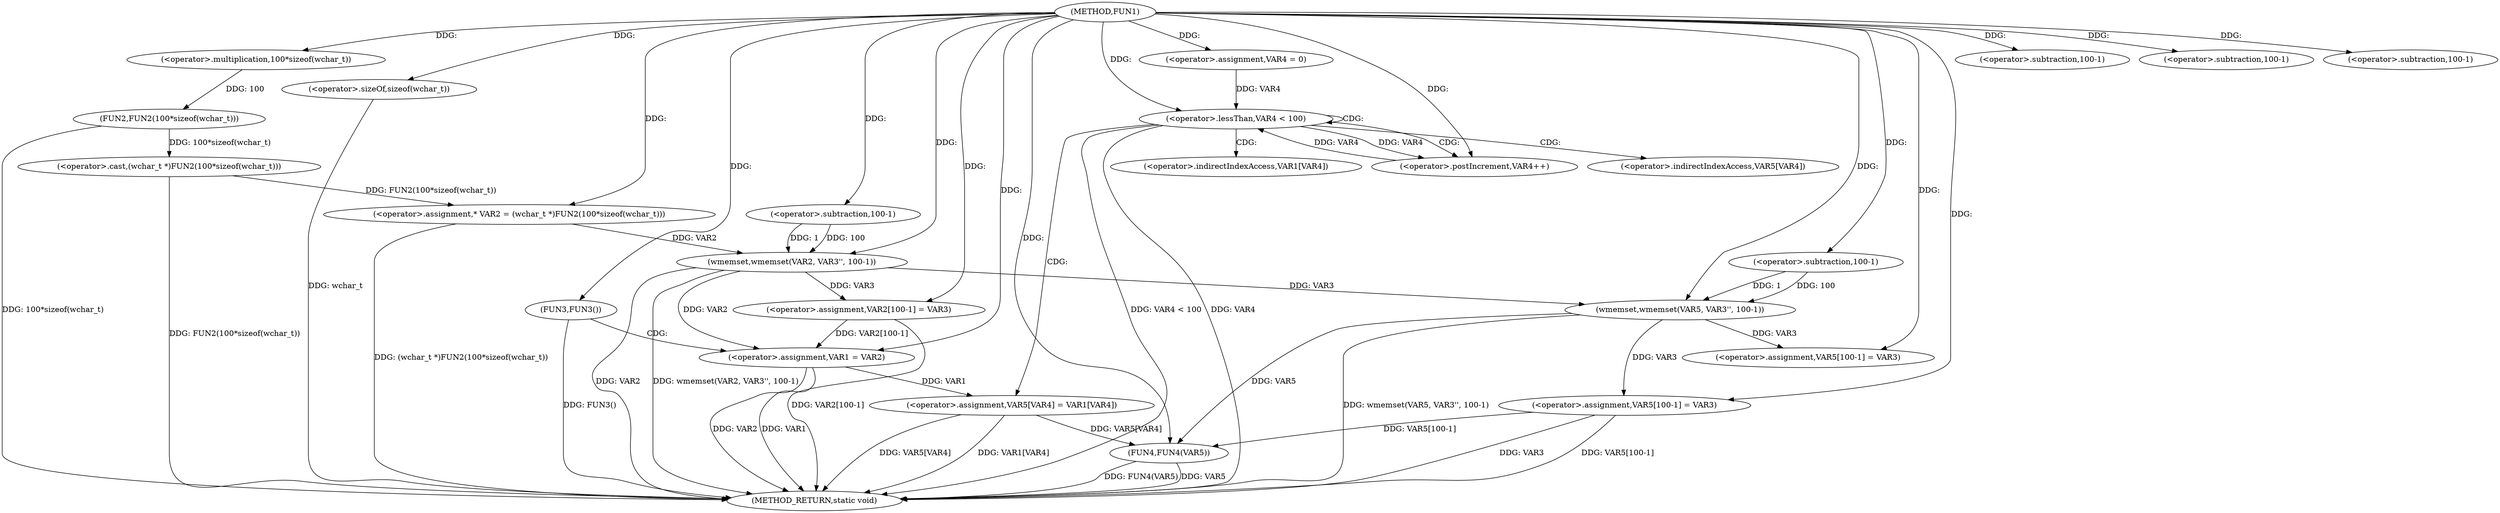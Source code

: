 digraph FUN1 {  
"1000100" [label = "(METHOD,FUN1)" ]
"1000174" [label = "(METHOD_RETURN,static void)" ]
"1000104" [label = "(<operator>.assignment,* VAR2 = (wchar_t *)FUN2(100*sizeof(wchar_t)))" ]
"1000106" [label = "(<operator>.cast,(wchar_t *)FUN2(100*sizeof(wchar_t)))" ]
"1000108" [label = "(FUN2,FUN2(100*sizeof(wchar_t)))" ]
"1000109" [label = "(<operator>.multiplication,100*sizeof(wchar_t))" ]
"1000111" [label = "(<operator>.sizeOf,sizeof(wchar_t))" ]
"1000113" [label = "(wmemset,wmemset(VAR2, VAR3'', 100-1))" ]
"1000116" [label = "(<operator>.subtraction,100-1)" ]
"1000119" [label = "(<operator>.assignment,VAR2[100-1] = VAR3)" ]
"1000122" [label = "(<operator>.subtraction,100-1)" ]
"1000127" [label = "(FUN3,FUN3())" ]
"1000129" [label = "(<operator>.assignment,VAR1 = VAR2)" ]
"1000135" [label = "(wmemset,wmemset(VAR5, VAR3'', 100-1))" ]
"1000138" [label = "(<operator>.subtraction,100-1)" ]
"1000141" [label = "(<operator>.assignment,VAR5[100-1] = VAR3)" ]
"1000144" [label = "(<operator>.subtraction,100-1)" ]
"1000149" [label = "(<operator>.assignment,VAR4 = 0)" ]
"1000152" [label = "(<operator>.lessThan,VAR4 < 100)" ]
"1000155" [label = "(<operator>.postIncrement,VAR4++)" ]
"1000158" [label = "(<operator>.assignment,VAR5[VAR4] = VAR1[VAR4])" ]
"1000165" [label = "(<operator>.assignment,VAR5[100-1] = VAR3)" ]
"1000168" [label = "(<operator>.subtraction,100-1)" ]
"1000172" [label = "(FUN4,FUN4(VAR5))" ]
"1000159" [label = "(<operator>.indirectIndexAccess,VAR5[VAR4])" ]
"1000162" [label = "(<operator>.indirectIndexAccess,VAR1[VAR4])" ]
  "1000158" -> "1000174"  [ label = "DDG: VAR5[VAR4]"] 
  "1000172" -> "1000174"  [ label = "DDG: FUN4(VAR5)"] 
  "1000106" -> "1000174"  [ label = "DDG: FUN2(100*sizeof(wchar_t))"] 
  "1000113" -> "1000174"  [ label = "DDG: VAR2"] 
  "1000111" -> "1000174"  [ label = "DDG: wchar_t"] 
  "1000165" -> "1000174"  [ label = "DDG: VAR3"] 
  "1000158" -> "1000174"  [ label = "DDG: VAR1[VAR4]"] 
  "1000129" -> "1000174"  [ label = "DDG: VAR1"] 
  "1000165" -> "1000174"  [ label = "DDG: VAR5[100-1]"] 
  "1000152" -> "1000174"  [ label = "DDG: VAR4 < 100"] 
  "1000127" -> "1000174"  [ label = "DDG: FUN3()"] 
  "1000152" -> "1000174"  [ label = "DDG: VAR4"] 
  "1000135" -> "1000174"  [ label = "DDG: wmemset(VAR5, VAR3'', 100-1)"] 
  "1000113" -> "1000174"  [ label = "DDG: wmemset(VAR2, VAR3'', 100-1)"] 
  "1000119" -> "1000174"  [ label = "DDG: VAR2[100-1]"] 
  "1000172" -> "1000174"  [ label = "DDG: VAR5"] 
  "1000104" -> "1000174"  [ label = "DDG: (wchar_t *)FUN2(100*sizeof(wchar_t))"] 
  "1000108" -> "1000174"  [ label = "DDG: 100*sizeof(wchar_t)"] 
  "1000129" -> "1000174"  [ label = "DDG: VAR2"] 
  "1000106" -> "1000104"  [ label = "DDG: FUN2(100*sizeof(wchar_t))"] 
  "1000100" -> "1000104"  [ label = "DDG: "] 
  "1000108" -> "1000106"  [ label = "DDG: 100*sizeof(wchar_t)"] 
  "1000109" -> "1000108"  [ label = "DDG: 100"] 
  "1000100" -> "1000109"  [ label = "DDG: "] 
  "1000100" -> "1000111"  [ label = "DDG: "] 
  "1000104" -> "1000113"  [ label = "DDG: VAR2"] 
  "1000100" -> "1000113"  [ label = "DDG: "] 
  "1000116" -> "1000113"  [ label = "DDG: 100"] 
  "1000116" -> "1000113"  [ label = "DDG: 1"] 
  "1000100" -> "1000116"  [ label = "DDG: "] 
  "1000113" -> "1000119"  [ label = "DDG: VAR3"] 
  "1000100" -> "1000119"  [ label = "DDG: "] 
  "1000100" -> "1000122"  [ label = "DDG: "] 
  "1000100" -> "1000127"  [ label = "DDG: "] 
  "1000113" -> "1000129"  [ label = "DDG: VAR2"] 
  "1000119" -> "1000129"  [ label = "DDG: VAR2[100-1]"] 
  "1000100" -> "1000129"  [ label = "DDG: "] 
  "1000100" -> "1000135"  [ label = "DDG: "] 
  "1000113" -> "1000135"  [ label = "DDG: VAR3"] 
  "1000138" -> "1000135"  [ label = "DDG: 100"] 
  "1000138" -> "1000135"  [ label = "DDG: 1"] 
  "1000100" -> "1000138"  [ label = "DDG: "] 
  "1000135" -> "1000141"  [ label = "DDG: VAR3"] 
  "1000100" -> "1000141"  [ label = "DDG: "] 
  "1000100" -> "1000144"  [ label = "DDG: "] 
  "1000100" -> "1000149"  [ label = "DDG: "] 
  "1000149" -> "1000152"  [ label = "DDG: VAR4"] 
  "1000155" -> "1000152"  [ label = "DDG: VAR4"] 
  "1000100" -> "1000152"  [ label = "DDG: "] 
  "1000152" -> "1000155"  [ label = "DDG: VAR4"] 
  "1000100" -> "1000155"  [ label = "DDG: "] 
  "1000129" -> "1000158"  [ label = "DDG: VAR1"] 
  "1000100" -> "1000165"  [ label = "DDG: "] 
  "1000135" -> "1000165"  [ label = "DDG: VAR3"] 
  "1000100" -> "1000168"  [ label = "DDG: "] 
  "1000158" -> "1000172"  [ label = "DDG: VAR5[VAR4]"] 
  "1000165" -> "1000172"  [ label = "DDG: VAR5[100-1]"] 
  "1000135" -> "1000172"  [ label = "DDG: VAR5"] 
  "1000100" -> "1000172"  [ label = "DDG: "] 
  "1000127" -> "1000129"  [ label = "CDG: "] 
  "1000152" -> "1000155"  [ label = "CDG: "] 
  "1000152" -> "1000152"  [ label = "CDG: "] 
  "1000152" -> "1000162"  [ label = "CDG: "] 
  "1000152" -> "1000159"  [ label = "CDG: "] 
  "1000152" -> "1000158"  [ label = "CDG: "] 
}
